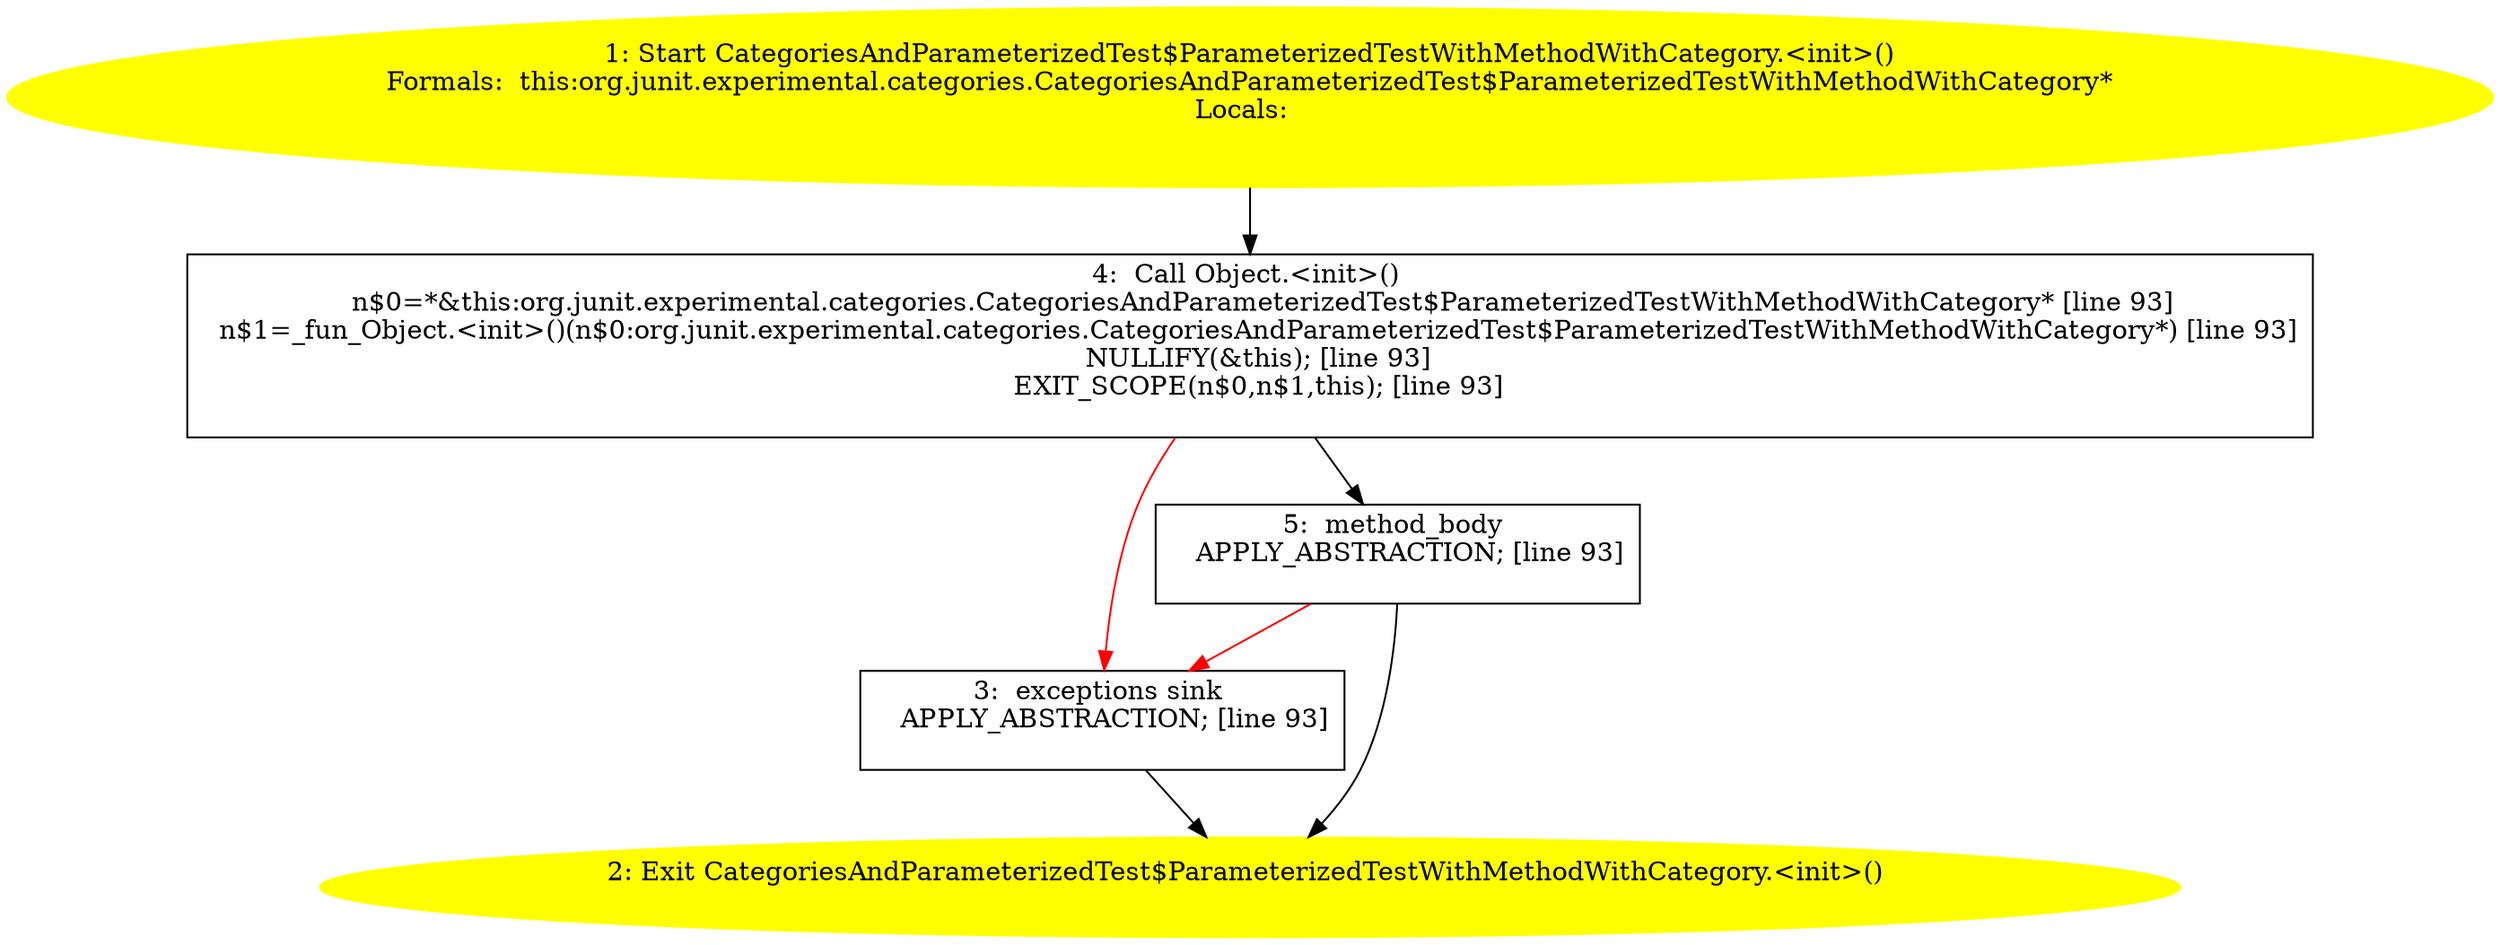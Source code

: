 /* @generated */
digraph cfg {
"org.junit.experimental.categories.CategoriesAndParameterizedTest$ParameterizedTestWithMethodWithCate.920634e567af5814db1008bba99241bb_1" [label="1: Start CategoriesAndParameterizedTest$ParameterizedTestWithMethodWithCategory.<init>()\nFormals:  this:org.junit.experimental.categories.CategoriesAndParameterizedTest$ParameterizedTestWithMethodWithCategory*\nLocals:  \n  " color=yellow style=filled]
	

	 "org.junit.experimental.categories.CategoriesAndParameterizedTest$ParameterizedTestWithMethodWithCate.920634e567af5814db1008bba99241bb_1" -> "org.junit.experimental.categories.CategoriesAndParameterizedTest$ParameterizedTestWithMethodWithCate.920634e567af5814db1008bba99241bb_4" ;
"org.junit.experimental.categories.CategoriesAndParameterizedTest$ParameterizedTestWithMethodWithCate.920634e567af5814db1008bba99241bb_2" [label="2: Exit CategoriesAndParameterizedTest$ParameterizedTestWithMethodWithCategory.<init>() \n  " color=yellow style=filled]
	

"org.junit.experimental.categories.CategoriesAndParameterizedTest$ParameterizedTestWithMethodWithCate.920634e567af5814db1008bba99241bb_3" [label="3:  exceptions sink \n   APPLY_ABSTRACTION; [line 93]\n " shape="box"]
	

	 "org.junit.experimental.categories.CategoriesAndParameterizedTest$ParameterizedTestWithMethodWithCate.920634e567af5814db1008bba99241bb_3" -> "org.junit.experimental.categories.CategoriesAndParameterizedTest$ParameterizedTestWithMethodWithCate.920634e567af5814db1008bba99241bb_2" ;
"org.junit.experimental.categories.CategoriesAndParameterizedTest$ParameterizedTestWithMethodWithCate.920634e567af5814db1008bba99241bb_4" [label="4:  Call Object.<init>() \n   n$0=*&this:org.junit.experimental.categories.CategoriesAndParameterizedTest$ParameterizedTestWithMethodWithCategory* [line 93]\n  n$1=_fun_Object.<init>()(n$0:org.junit.experimental.categories.CategoriesAndParameterizedTest$ParameterizedTestWithMethodWithCategory*) [line 93]\n  NULLIFY(&this); [line 93]\n  EXIT_SCOPE(n$0,n$1,this); [line 93]\n " shape="box"]
	

	 "org.junit.experimental.categories.CategoriesAndParameterizedTest$ParameterizedTestWithMethodWithCate.920634e567af5814db1008bba99241bb_4" -> "org.junit.experimental.categories.CategoriesAndParameterizedTest$ParameterizedTestWithMethodWithCate.920634e567af5814db1008bba99241bb_5" ;
	 "org.junit.experimental.categories.CategoriesAndParameterizedTest$ParameterizedTestWithMethodWithCate.920634e567af5814db1008bba99241bb_4" -> "org.junit.experimental.categories.CategoriesAndParameterizedTest$ParameterizedTestWithMethodWithCate.920634e567af5814db1008bba99241bb_3" [color="red" ];
"org.junit.experimental.categories.CategoriesAndParameterizedTest$ParameterizedTestWithMethodWithCate.920634e567af5814db1008bba99241bb_5" [label="5:  method_body \n   APPLY_ABSTRACTION; [line 93]\n " shape="box"]
	

	 "org.junit.experimental.categories.CategoriesAndParameterizedTest$ParameterizedTestWithMethodWithCate.920634e567af5814db1008bba99241bb_5" -> "org.junit.experimental.categories.CategoriesAndParameterizedTest$ParameterizedTestWithMethodWithCate.920634e567af5814db1008bba99241bb_2" ;
	 "org.junit.experimental.categories.CategoriesAndParameterizedTest$ParameterizedTestWithMethodWithCate.920634e567af5814db1008bba99241bb_5" -> "org.junit.experimental.categories.CategoriesAndParameterizedTest$ParameterizedTestWithMethodWithCate.920634e567af5814db1008bba99241bb_3" [color="red" ];
}
